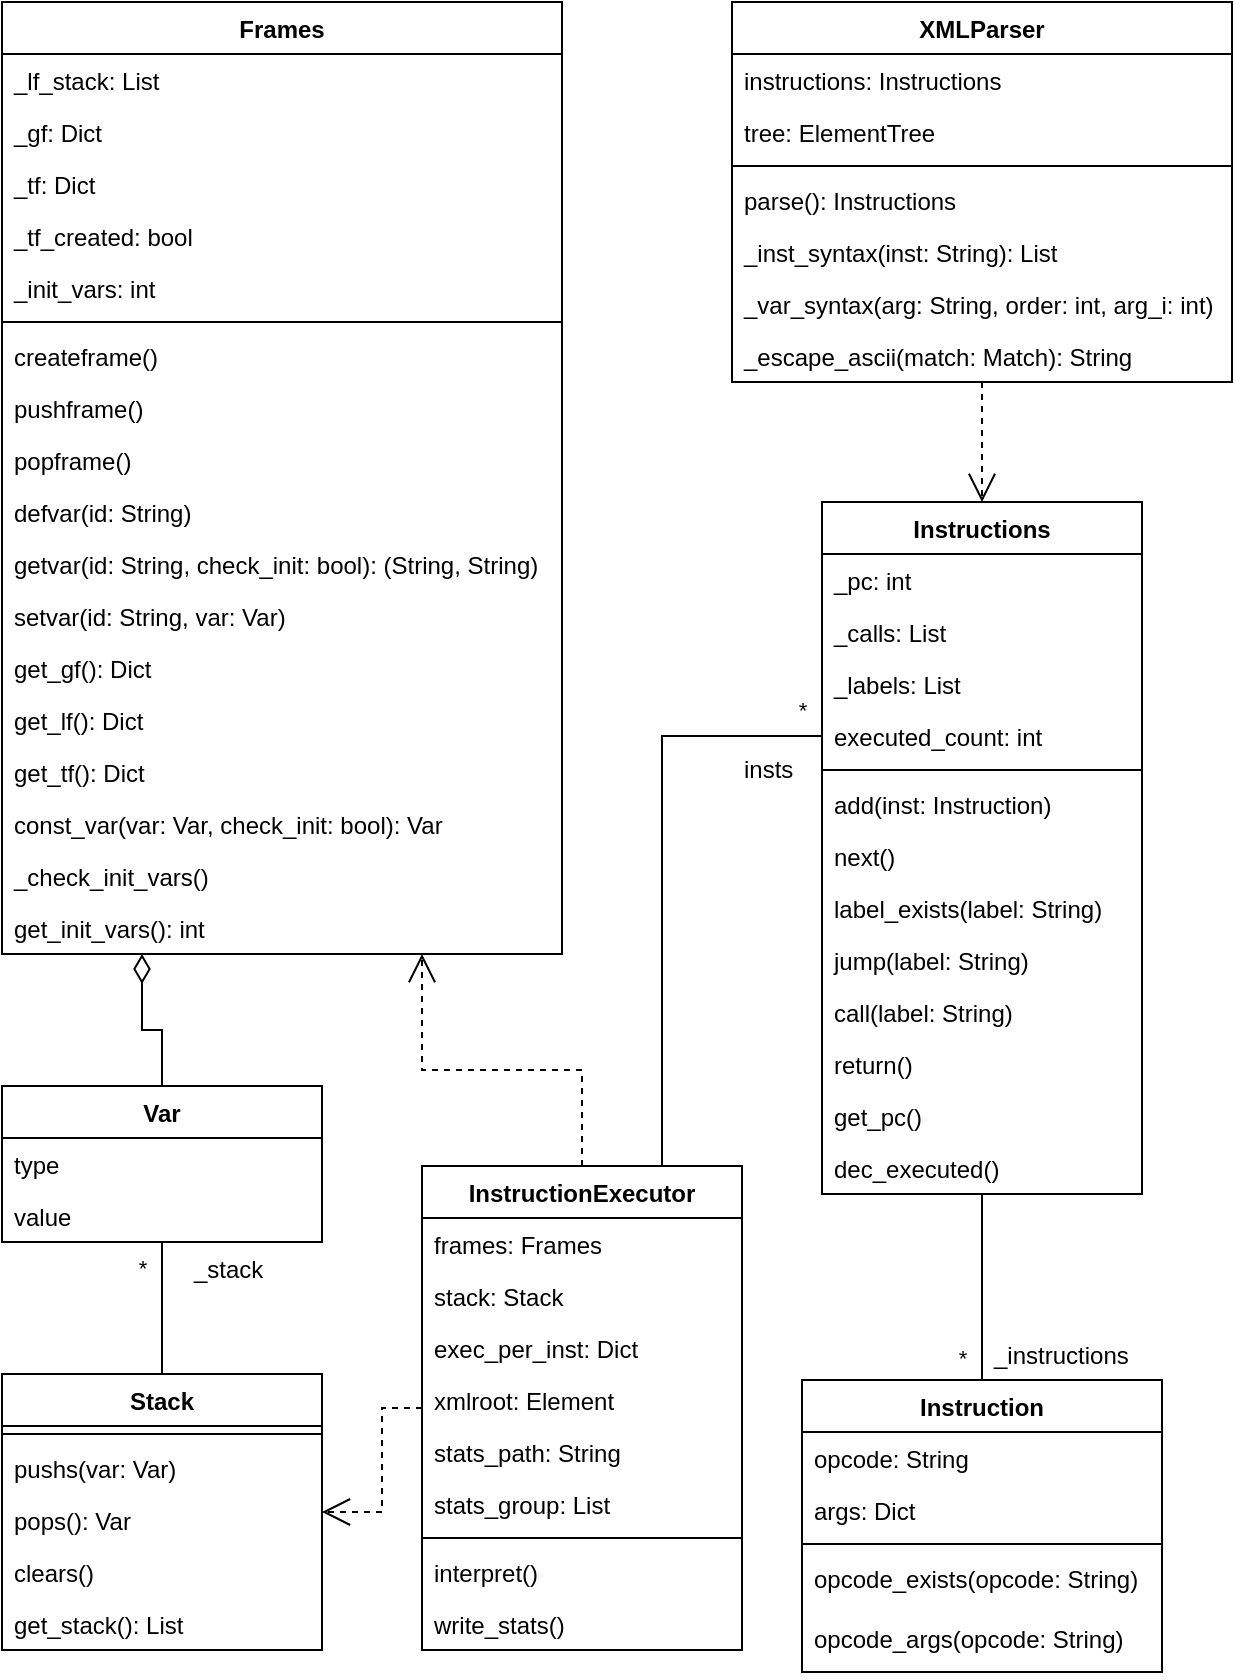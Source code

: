 <mxfile version="14.5.3" type="device"><diagram id="C5RBs43oDa-KdzZeNtuy" name="Page-1"><mxGraphModel dx="2062" dy="1141" grid="1" gridSize="10" guides="1" tooltips="1" connect="1" arrows="1" fold="1" page="1" pageScale="1" pageWidth="827" pageHeight="1169" math="0" shadow="0"><root><mxCell id="WIyWlLk6GJQsqaUBKTNV-0"/><mxCell id="WIyWlLk6GJQsqaUBKTNV-1" parent="WIyWlLk6GJQsqaUBKTNV-0"/><mxCell id="Qc2MpAsZo-DFogUPT5Le-27" value="Instructions" style="swimlane;fontStyle=1;align=center;verticalAlign=top;childLayout=stackLayout;horizontal=1;startSize=26;horizontalStack=0;resizeParent=1;resizeParentMax=0;resizeLast=0;collapsible=1;marginBottom=0;" vertex="1" parent="WIyWlLk6GJQsqaUBKTNV-1"><mxGeometry x="420" y="260" width="160" height="346" as="geometry"/></mxCell><mxCell id="Qc2MpAsZo-DFogUPT5Le-80" value="_pc: int" style="text;strokeColor=none;fillColor=none;align=left;verticalAlign=top;spacingLeft=4;spacingRight=4;overflow=hidden;rotatable=0;points=[[0,0.5],[1,0.5]];portConstraint=eastwest;" vertex="1" parent="Qc2MpAsZo-DFogUPT5Le-27"><mxGeometry y="26" width="160" height="26" as="geometry"/></mxCell><mxCell id="Qc2MpAsZo-DFogUPT5Le-79" value="_calls: List" style="text;strokeColor=none;fillColor=none;align=left;verticalAlign=top;spacingLeft=4;spacingRight=4;overflow=hidden;rotatable=0;points=[[0,0.5],[1,0.5]];portConstraint=eastwest;" vertex="1" parent="Qc2MpAsZo-DFogUPT5Le-27"><mxGeometry y="52" width="160" height="26" as="geometry"/></mxCell><mxCell id="Qc2MpAsZo-DFogUPT5Le-82" value="_labels: List" style="text;strokeColor=none;fillColor=none;align=left;verticalAlign=top;spacingLeft=4;spacingRight=4;overflow=hidden;rotatable=0;points=[[0,0.5],[1,0.5]];portConstraint=eastwest;" vertex="1" parent="Qc2MpAsZo-DFogUPT5Le-27"><mxGeometry y="78" width="160" height="26" as="geometry"/></mxCell><mxCell id="Qc2MpAsZo-DFogUPT5Le-28" value="executed_count: int" style="text;strokeColor=none;fillColor=none;align=left;verticalAlign=top;spacingLeft=4;spacingRight=4;overflow=hidden;rotatable=0;points=[[0,0.5],[1,0.5]];portConstraint=eastwest;" vertex="1" parent="Qc2MpAsZo-DFogUPT5Le-27"><mxGeometry y="104" width="160" height="26" as="geometry"/></mxCell><mxCell id="Qc2MpAsZo-DFogUPT5Le-29" value="" style="line;strokeWidth=1;fillColor=none;align=left;verticalAlign=middle;spacingTop=-1;spacingLeft=3;spacingRight=3;rotatable=0;labelPosition=right;points=[];portConstraint=eastwest;" vertex="1" parent="Qc2MpAsZo-DFogUPT5Le-27"><mxGeometry y="130" width="160" height="8" as="geometry"/></mxCell><mxCell id="Qc2MpAsZo-DFogUPT5Le-30" value="add(inst: Instruction)" style="text;strokeColor=none;fillColor=none;align=left;verticalAlign=top;spacingLeft=4;spacingRight=4;overflow=hidden;rotatable=0;points=[[0,0.5],[1,0.5]];portConstraint=eastwest;" vertex="1" parent="Qc2MpAsZo-DFogUPT5Le-27"><mxGeometry y="138" width="160" height="26" as="geometry"/></mxCell><mxCell id="Qc2MpAsZo-DFogUPT5Le-91" value="next()" style="text;strokeColor=none;fillColor=none;align=left;verticalAlign=top;spacingLeft=4;spacingRight=4;overflow=hidden;rotatable=0;points=[[0,0.5],[1,0.5]];portConstraint=eastwest;" vertex="1" parent="Qc2MpAsZo-DFogUPT5Le-27"><mxGeometry y="164" width="160" height="26" as="geometry"/></mxCell><mxCell id="Qc2MpAsZo-DFogUPT5Le-92" value="label_exists(label: String)" style="text;strokeColor=none;fillColor=none;align=left;verticalAlign=top;spacingLeft=4;spacingRight=4;overflow=hidden;rotatable=0;points=[[0,0.5],[1,0.5]];portConstraint=eastwest;" vertex="1" parent="Qc2MpAsZo-DFogUPT5Le-27"><mxGeometry y="190" width="160" height="26" as="geometry"/></mxCell><mxCell id="Qc2MpAsZo-DFogUPT5Le-93" value="jump(label: String)" style="text;strokeColor=none;fillColor=none;align=left;verticalAlign=top;spacingLeft=4;spacingRight=4;overflow=hidden;rotatable=0;points=[[0,0.5],[1,0.5]];portConstraint=eastwest;" vertex="1" parent="Qc2MpAsZo-DFogUPT5Le-27"><mxGeometry y="216" width="160" height="26" as="geometry"/></mxCell><mxCell id="Qc2MpAsZo-DFogUPT5Le-95" value="call(label: String)" style="text;strokeColor=none;fillColor=none;align=left;verticalAlign=top;spacingLeft=4;spacingRight=4;overflow=hidden;rotatable=0;points=[[0,0.5],[1,0.5]];portConstraint=eastwest;" vertex="1" parent="Qc2MpAsZo-DFogUPT5Le-27"><mxGeometry y="242" width="160" height="26" as="geometry"/></mxCell><mxCell id="Qc2MpAsZo-DFogUPT5Le-96" value="return()" style="text;strokeColor=none;fillColor=none;align=left;verticalAlign=top;spacingLeft=4;spacingRight=4;overflow=hidden;rotatable=0;points=[[0,0.5],[1,0.5]];portConstraint=eastwest;" vertex="1" parent="Qc2MpAsZo-DFogUPT5Le-27"><mxGeometry y="268" width="160" height="26" as="geometry"/></mxCell><mxCell id="Qc2MpAsZo-DFogUPT5Le-94" value="get_pc()" style="text;strokeColor=none;fillColor=none;align=left;verticalAlign=top;spacingLeft=4;spacingRight=4;overflow=hidden;rotatable=0;points=[[0,0.5],[1,0.5]];portConstraint=eastwest;" vertex="1" parent="Qc2MpAsZo-DFogUPT5Le-27"><mxGeometry y="294" width="160" height="26" as="geometry"/></mxCell><mxCell id="Qc2MpAsZo-DFogUPT5Le-97" value="dec_executed()" style="text;strokeColor=none;fillColor=none;align=left;verticalAlign=top;spacingLeft=4;spacingRight=4;overflow=hidden;rotatable=0;points=[[0,0.5],[1,0.5]];portConstraint=eastwest;" vertex="1" parent="Qc2MpAsZo-DFogUPT5Le-27"><mxGeometry y="320" width="160" height="26" as="geometry"/></mxCell><mxCell id="Qc2MpAsZo-DFogUPT5Le-31" value="Instruction" style="swimlane;fontStyle=1;align=center;verticalAlign=top;childLayout=stackLayout;horizontal=1;startSize=26;horizontalStack=0;resizeParent=1;resizeParentMax=0;resizeLast=0;collapsible=1;marginBottom=0;" vertex="1" parent="WIyWlLk6GJQsqaUBKTNV-1"><mxGeometry x="410" y="699" width="180" height="146" as="geometry"><mxRectangle x="460" y="460" width="100" height="26" as="alternateBounds"/></mxGeometry></mxCell><mxCell id="Qc2MpAsZo-DFogUPT5Le-78" value="opcode: String" style="text;strokeColor=none;fillColor=none;align=left;verticalAlign=top;spacingLeft=4;spacingRight=4;overflow=hidden;rotatable=0;points=[[0,0.5],[1,0.5]];portConstraint=eastwest;" vertex="1" parent="Qc2MpAsZo-DFogUPT5Le-31"><mxGeometry y="26" width="180" height="26" as="geometry"/></mxCell><mxCell id="Qc2MpAsZo-DFogUPT5Le-32" value="args: Dict" style="text;strokeColor=none;fillColor=none;align=left;verticalAlign=top;spacingLeft=4;spacingRight=4;overflow=hidden;rotatable=0;points=[[0,0.5],[1,0.5]];portConstraint=eastwest;" vertex="1" parent="Qc2MpAsZo-DFogUPT5Le-31"><mxGeometry y="52" width="180" height="26" as="geometry"/></mxCell><mxCell id="Qc2MpAsZo-DFogUPT5Le-33" value="" style="line;strokeWidth=1;fillColor=none;align=left;verticalAlign=middle;spacingTop=-1;spacingLeft=3;spacingRight=3;rotatable=0;labelPosition=right;points=[];portConstraint=eastwest;" vertex="1" parent="Qc2MpAsZo-DFogUPT5Le-31"><mxGeometry y="78" width="180" height="8" as="geometry"/></mxCell><mxCell id="Qc2MpAsZo-DFogUPT5Le-34" value="opcode_exists(opcode: String)" style="text;strokeColor=none;fillColor=none;align=left;verticalAlign=top;spacingLeft=4;spacingRight=4;overflow=hidden;rotatable=0;points=[[0,0.5],[1,0.5]];portConstraint=eastwest;" vertex="1" parent="Qc2MpAsZo-DFogUPT5Le-31"><mxGeometry y="86" width="180" height="30" as="geometry"/></mxCell><mxCell id="Qc2MpAsZo-DFogUPT5Le-76" value="opcode_args(opcode: String)" style="text;strokeColor=none;fillColor=none;align=left;verticalAlign=top;spacingLeft=4;spacingRight=4;overflow=hidden;rotatable=0;points=[[0,0.5],[1,0.5]];portConstraint=eastwest;" vertex="1" parent="Qc2MpAsZo-DFogUPT5Le-31"><mxGeometry y="116" width="180" height="30" as="geometry"/></mxCell><mxCell id="Qc2MpAsZo-DFogUPT5Le-155" style="edgeStyle=orthogonalEdgeStyle;rounded=0;orthogonalLoop=1;jettySize=auto;html=1;entryX=1;entryY=0.5;entryDx=0;entryDy=0;startArrow=none;startFill=0;startSize=12;endArrow=open;endFill=0;endSize=12;dashed=1;" edge="1" parent="WIyWlLk6GJQsqaUBKTNV-1" source="Qc2MpAsZo-DFogUPT5Le-35" target="Qc2MpAsZo-DFogUPT5Le-47"><mxGeometry relative="1" as="geometry"/></mxCell><mxCell id="Qc2MpAsZo-DFogUPT5Le-156" style="edgeStyle=orthogonalEdgeStyle;rounded=0;orthogonalLoop=1;jettySize=auto;html=1;entryX=0.75;entryY=1;entryDx=0;entryDy=0;dashed=1;startArrow=none;startFill=0;endArrow=open;endFill=0;endSize=12;" edge="1" parent="WIyWlLk6GJQsqaUBKTNV-1" source="Qc2MpAsZo-DFogUPT5Le-35" target="Qc2MpAsZo-DFogUPT5Le-43"><mxGeometry relative="1" as="geometry"/></mxCell><mxCell id="Qc2MpAsZo-DFogUPT5Le-35" value="InstructionExecutor" style="swimlane;fontStyle=1;align=center;verticalAlign=top;childLayout=stackLayout;horizontal=1;startSize=26;horizontalStack=0;resizeParent=1;resizeParentMax=0;resizeLast=0;collapsible=1;marginBottom=0;" vertex="1" parent="WIyWlLk6GJQsqaUBKTNV-1"><mxGeometry x="220" y="592" width="160" height="242" as="geometry"/></mxCell><mxCell id="Qc2MpAsZo-DFogUPT5Le-136" value="frames: Frames" style="text;strokeColor=none;fillColor=none;align=left;verticalAlign=top;spacingLeft=4;spacingRight=4;overflow=hidden;rotatable=0;points=[[0,0.5],[1,0.5]];portConstraint=eastwest;" vertex="1" parent="Qc2MpAsZo-DFogUPT5Le-35"><mxGeometry y="26" width="160" height="26" as="geometry"/></mxCell><mxCell id="Qc2MpAsZo-DFogUPT5Le-137" value="stack: Stack" style="text;strokeColor=none;fillColor=none;align=left;verticalAlign=top;spacingLeft=4;spacingRight=4;overflow=hidden;rotatable=0;points=[[0,0.5],[1,0.5]];portConstraint=eastwest;" vertex="1" parent="Qc2MpAsZo-DFogUPT5Le-35"><mxGeometry y="52" width="160" height="26" as="geometry"/></mxCell><mxCell id="Qc2MpAsZo-DFogUPT5Le-138" value="exec_per_inst: Dict" style="text;strokeColor=none;fillColor=none;align=left;verticalAlign=top;spacingLeft=4;spacingRight=4;overflow=hidden;rotatable=0;points=[[0,0.5],[1,0.5]];portConstraint=eastwest;" vertex="1" parent="Qc2MpAsZo-DFogUPT5Le-35"><mxGeometry y="78" width="160" height="26" as="geometry"/></mxCell><mxCell id="Qc2MpAsZo-DFogUPT5Le-139" value="xmlroot: Element" style="text;strokeColor=none;fillColor=none;align=left;verticalAlign=top;spacingLeft=4;spacingRight=4;overflow=hidden;rotatable=0;points=[[0,0.5],[1,0.5]];portConstraint=eastwest;" vertex="1" parent="Qc2MpAsZo-DFogUPT5Le-35"><mxGeometry y="104" width="160" height="26" as="geometry"/></mxCell><mxCell id="Qc2MpAsZo-DFogUPT5Le-140" value="stats_path: String" style="text;strokeColor=none;fillColor=none;align=left;verticalAlign=top;spacingLeft=4;spacingRight=4;overflow=hidden;rotatable=0;points=[[0,0.5],[1,0.5]];portConstraint=eastwest;" vertex="1" parent="Qc2MpAsZo-DFogUPT5Le-35"><mxGeometry y="130" width="160" height="26" as="geometry"/></mxCell><mxCell id="Qc2MpAsZo-DFogUPT5Le-142" value="stats_group: List" style="text;strokeColor=none;fillColor=none;align=left;verticalAlign=top;spacingLeft=4;spacingRight=4;overflow=hidden;rotatable=0;points=[[0,0.5],[1,0.5]];portConstraint=eastwest;" vertex="1" parent="Qc2MpAsZo-DFogUPT5Le-35"><mxGeometry y="156" width="160" height="26" as="geometry"/></mxCell><mxCell id="Qc2MpAsZo-DFogUPT5Le-37" value="" style="line;strokeWidth=1;fillColor=none;align=left;verticalAlign=middle;spacingTop=-1;spacingLeft=3;spacingRight=3;rotatable=0;labelPosition=right;points=[];portConstraint=eastwest;" vertex="1" parent="Qc2MpAsZo-DFogUPT5Le-35"><mxGeometry y="182" width="160" height="8" as="geometry"/></mxCell><mxCell id="Qc2MpAsZo-DFogUPT5Le-38" value="interpret()" style="text;strokeColor=none;fillColor=none;align=left;verticalAlign=top;spacingLeft=4;spacingRight=4;overflow=hidden;rotatable=0;points=[[0,0.5],[1,0.5]];portConstraint=eastwest;" vertex="1" parent="Qc2MpAsZo-DFogUPT5Le-35"><mxGeometry y="190" width="160" height="26" as="geometry"/></mxCell><mxCell id="Qc2MpAsZo-DFogUPT5Le-153" value="write_stats()" style="text;strokeColor=none;fillColor=none;align=left;verticalAlign=top;spacingLeft=4;spacingRight=4;overflow=hidden;rotatable=0;points=[[0,0.5],[1,0.5]];portConstraint=eastwest;" vertex="1" parent="Qc2MpAsZo-DFogUPT5Le-35"><mxGeometry y="216" width="160" height="26" as="geometry"/></mxCell><mxCell id="Qc2MpAsZo-DFogUPT5Le-135" style="edgeStyle=orthogonalEdgeStyle;rounded=0;orthogonalLoop=1;jettySize=auto;html=1;entryX=0.5;entryY=0;entryDx=0;entryDy=0;startArrow=none;startFill=0;startSize=12;endArrow=none;endFill=0;endSize=12;" edge="1" parent="WIyWlLk6GJQsqaUBKTNV-1" source="Qc2MpAsZo-DFogUPT5Le-39" target="Qc2MpAsZo-DFogUPT5Le-47"><mxGeometry relative="1" as="geometry"/></mxCell><mxCell id="Qc2MpAsZo-DFogUPT5Le-171" value="*" style="edgeLabel;html=1;align=center;verticalAlign=middle;resizable=0;points=[];" vertex="1" connectable="0" parent="Qc2MpAsZo-DFogUPT5Le-135"><mxGeometry x="-0.764" y="-1" relative="1" as="geometry"><mxPoint x="-9" y="5" as="offset"/></mxGeometry></mxCell><mxCell id="Qc2MpAsZo-DFogUPT5Le-39" value="Var" style="swimlane;fontStyle=1;align=center;verticalAlign=top;childLayout=stackLayout;horizontal=1;startSize=26;horizontalStack=0;resizeParent=1;resizeParentMax=0;resizeLast=0;collapsible=1;marginBottom=0;" vertex="1" parent="WIyWlLk6GJQsqaUBKTNV-1"><mxGeometry x="10" y="552" width="160" height="78" as="geometry"/></mxCell><mxCell id="Qc2MpAsZo-DFogUPT5Le-40" value="type" style="text;strokeColor=none;fillColor=none;align=left;verticalAlign=top;spacingLeft=4;spacingRight=4;overflow=hidden;rotatable=0;points=[[0,0.5],[1,0.5]];portConstraint=eastwest;" vertex="1" parent="Qc2MpAsZo-DFogUPT5Le-39"><mxGeometry y="26" width="160" height="26" as="geometry"/></mxCell><mxCell id="Qc2MpAsZo-DFogUPT5Le-99" value="value" style="text;strokeColor=none;fillColor=none;align=left;verticalAlign=top;spacingLeft=4;spacingRight=4;overflow=hidden;rotatable=0;points=[[0,0.5],[1,0.5]];portConstraint=eastwest;" vertex="1" parent="Qc2MpAsZo-DFogUPT5Le-39"><mxGeometry y="52" width="160" height="26" as="geometry"/></mxCell><mxCell id="Qc2MpAsZo-DFogUPT5Le-43" value="Frames" style="swimlane;fontStyle=1;align=center;verticalAlign=top;childLayout=stackLayout;horizontal=1;startSize=26;horizontalStack=0;resizeParent=1;resizeParentMax=0;resizeLast=0;collapsible=1;marginBottom=0;" vertex="1" parent="WIyWlLk6GJQsqaUBKTNV-1"><mxGeometry x="10" y="10" width="280" height="476" as="geometry"/></mxCell><mxCell id="Qc2MpAsZo-DFogUPT5Le-44" value="_lf_stack: List" style="text;strokeColor=none;fillColor=none;align=left;verticalAlign=top;spacingLeft=4;spacingRight=4;overflow=hidden;rotatable=0;points=[[0,0.5],[1,0.5]];portConstraint=eastwest;" vertex="1" parent="Qc2MpAsZo-DFogUPT5Le-43"><mxGeometry y="26" width="280" height="26" as="geometry"/></mxCell><mxCell id="Qc2MpAsZo-DFogUPT5Le-100" value="_gf: Dict" style="text;strokeColor=none;fillColor=none;align=left;verticalAlign=top;spacingLeft=4;spacingRight=4;overflow=hidden;rotatable=0;points=[[0,0.5],[1,0.5]];portConstraint=eastwest;" vertex="1" parent="Qc2MpAsZo-DFogUPT5Le-43"><mxGeometry y="52" width="280" height="26" as="geometry"/></mxCell><mxCell id="Qc2MpAsZo-DFogUPT5Le-101" value="_tf: Dict" style="text;strokeColor=none;fillColor=none;align=left;verticalAlign=top;spacingLeft=4;spacingRight=4;overflow=hidden;rotatable=0;points=[[0,0.5],[1,0.5]];portConstraint=eastwest;" vertex="1" parent="Qc2MpAsZo-DFogUPT5Le-43"><mxGeometry y="78" width="280" height="26" as="geometry"/></mxCell><mxCell id="Qc2MpAsZo-DFogUPT5Le-103" value="_tf_created: bool" style="text;strokeColor=none;fillColor=none;align=left;verticalAlign=top;spacingLeft=4;spacingRight=4;overflow=hidden;rotatable=0;points=[[0,0.5],[1,0.5]];portConstraint=eastwest;" vertex="1" parent="Qc2MpAsZo-DFogUPT5Le-43"><mxGeometry y="104" width="280" height="26" as="geometry"/></mxCell><mxCell id="Qc2MpAsZo-DFogUPT5Le-104" value="_init_vars: int" style="text;strokeColor=none;fillColor=none;align=left;verticalAlign=top;spacingLeft=4;spacingRight=4;overflow=hidden;rotatable=0;points=[[0,0.5],[1,0.5]];portConstraint=eastwest;" vertex="1" parent="Qc2MpAsZo-DFogUPT5Le-43"><mxGeometry y="130" width="280" height="26" as="geometry"/></mxCell><mxCell id="Qc2MpAsZo-DFogUPT5Le-45" value="" style="line;strokeWidth=1;fillColor=none;align=left;verticalAlign=middle;spacingTop=-1;spacingLeft=3;spacingRight=3;rotatable=0;labelPosition=right;points=[];portConstraint=eastwest;" vertex="1" parent="Qc2MpAsZo-DFogUPT5Le-43"><mxGeometry y="156" width="280" height="8" as="geometry"/></mxCell><mxCell id="Qc2MpAsZo-DFogUPT5Le-46" value="createframe()" style="text;strokeColor=none;fillColor=none;align=left;verticalAlign=top;spacingLeft=4;spacingRight=4;overflow=hidden;rotatable=0;points=[[0,0.5],[1,0.5]];portConstraint=eastwest;" vertex="1" parent="Qc2MpAsZo-DFogUPT5Le-43"><mxGeometry y="164" width="280" height="26" as="geometry"/></mxCell><mxCell id="Qc2MpAsZo-DFogUPT5Le-105" value="pushframe()" style="text;strokeColor=none;fillColor=none;align=left;verticalAlign=top;spacingLeft=4;spacingRight=4;overflow=hidden;rotatable=0;points=[[0,0.5],[1,0.5]];portConstraint=eastwest;" vertex="1" parent="Qc2MpAsZo-DFogUPT5Le-43"><mxGeometry y="190" width="280" height="26" as="geometry"/></mxCell><mxCell id="Qc2MpAsZo-DFogUPT5Le-106" value="popframe()" style="text;strokeColor=none;fillColor=none;align=left;verticalAlign=top;spacingLeft=4;spacingRight=4;overflow=hidden;rotatable=0;points=[[0,0.5],[1,0.5]];portConstraint=eastwest;" vertex="1" parent="Qc2MpAsZo-DFogUPT5Le-43"><mxGeometry y="216" width="280" height="26" as="geometry"/></mxCell><mxCell id="Qc2MpAsZo-DFogUPT5Le-107" value="defvar(id: String)" style="text;strokeColor=none;fillColor=none;align=left;verticalAlign=top;spacingLeft=4;spacingRight=4;overflow=hidden;rotatable=0;points=[[0,0.5],[1,0.5]];portConstraint=eastwest;" vertex="1" parent="Qc2MpAsZo-DFogUPT5Le-43"><mxGeometry y="242" width="280" height="26" as="geometry"/></mxCell><mxCell id="Qc2MpAsZo-DFogUPT5Le-108" value="getvar(id: String, check_init: bool): (String, String)" style="text;strokeColor=none;fillColor=none;align=left;verticalAlign=top;spacingLeft=4;spacingRight=4;overflow=hidden;rotatable=0;points=[[0,0.5],[1,0.5]];portConstraint=eastwest;" vertex="1" parent="Qc2MpAsZo-DFogUPT5Le-43"><mxGeometry y="268" width="280" height="26" as="geometry"/></mxCell><mxCell id="Qc2MpAsZo-DFogUPT5Le-109" value="setvar(id: String, var: Var)" style="text;strokeColor=none;fillColor=none;align=left;verticalAlign=top;spacingLeft=4;spacingRight=4;overflow=hidden;rotatable=0;points=[[0,0.5],[1,0.5]];portConstraint=eastwest;" vertex="1" parent="Qc2MpAsZo-DFogUPT5Le-43"><mxGeometry y="294" width="280" height="26" as="geometry"/></mxCell><mxCell id="Qc2MpAsZo-DFogUPT5Le-123" value="get_gf(): Dict" style="text;strokeColor=none;fillColor=none;align=left;verticalAlign=top;spacingLeft=4;spacingRight=4;overflow=hidden;rotatable=0;points=[[0,0.5],[1,0.5]];portConstraint=eastwest;" vertex="1" parent="Qc2MpAsZo-DFogUPT5Le-43"><mxGeometry y="320" width="280" height="26" as="geometry"/></mxCell><mxCell id="Qc2MpAsZo-DFogUPT5Le-124" value="get_lf(): Dict" style="text;strokeColor=none;fillColor=none;align=left;verticalAlign=top;spacingLeft=4;spacingRight=4;overflow=hidden;rotatable=0;points=[[0,0.5],[1,0.5]];portConstraint=eastwest;" vertex="1" parent="Qc2MpAsZo-DFogUPT5Le-43"><mxGeometry y="346" width="280" height="26" as="geometry"/></mxCell><mxCell id="Qc2MpAsZo-DFogUPT5Le-126" value="get_tf(): Dict" style="text;strokeColor=none;fillColor=none;align=left;verticalAlign=top;spacingLeft=4;spacingRight=4;overflow=hidden;rotatable=0;points=[[0,0.5],[1,0.5]];portConstraint=eastwest;" vertex="1" parent="Qc2MpAsZo-DFogUPT5Le-43"><mxGeometry y="372" width="280" height="26" as="geometry"/></mxCell><mxCell id="Qc2MpAsZo-DFogUPT5Le-127" value="const_var(var: Var, check_init: bool): Var" style="text;strokeColor=none;fillColor=none;align=left;verticalAlign=top;spacingLeft=4;spacingRight=4;overflow=hidden;rotatable=0;points=[[0,0.5],[1,0.5]];portConstraint=eastwest;" vertex="1" parent="Qc2MpAsZo-DFogUPT5Le-43"><mxGeometry y="398" width="280" height="26" as="geometry"/></mxCell><mxCell id="Qc2MpAsZo-DFogUPT5Le-128" value="_check_init_vars()" style="text;strokeColor=none;fillColor=none;align=left;verticalAlign=top;spacingLeft=4;spacingRight=4;overflow=hidden;rotatable=0;points=[[0,0.5],[1,0.5]];portConstraint=eastwest;" vertex="1" parent="Qc2MpAsZo-DFogUPT5Le-43"><mxGeometry y="424" width="280" height="26" as="geometry"/></mxCell><mxCell id="Qc2MpAsZo-DFogUPT5Le-129" value="get_init_vars(): int" style="text;strokeColor=none;fillColor=none;align=left;verticalAlign=top;spacingLeft=4;spacingRight=4;overflow=hidden;rotatable=0;points=[[0,0.5],[1,0.5]];portConstraint=eastwest;" vertex="1" parent="Qc2MpAsZo-DFogUPT5Le-43"><mxGeometry y="450" width="280" height="26" as="geometry"/></mxCell><mxCell id="Qc2MpAsZo-DFogUPT5Le-47" value="Stack" style="swimlane;fontStyle=1;align=center;verticalAlign=top;childLayout=stackLayout;horizontal=1;startSize=26;horizontalStack=0;resizeParent=1;resizeParentMax=0;resizeLast=0;collapsible=1;marginBottom=0;" vertex="1" parent="WIyWlLk6GJQsqaUBKTNV-1"><mxGeometry x="10" y="696" width="160" height="138" as="geometry"/></mxCell><mxCell id="Qc2MpAsZo-DFogUPT5Le-49" value="" style="line;strokeWidth=1;fillColor=none;align=left;verticalAlign=middle;spacingTop=-1;spacingLeft=3;spacingRight=3;rotatable=0;labelPosition=right;points=[];portConstraint=eastwest;" vertex="1" parent="Qc2MpAsZo-DFogUPT5Le-47"><mxGeometry y="26" width="160" height="8" as="geometry"/></mxCell><mxCell id="Qc2MpAsZo-DFogUPT5Le-50" value="pushs(var: Var)" style="text;strokeColor=none;fillColor=none;align=left;verticalAlign=top;spacingLeft=4;spacingRight=4;overflow=hidden;rotatable=0;points=[[0,0.5],[1,0.5]];portConstraint=eastwest;" vertex="1" parent="Qc2MpAsZo-DFogUPT5Le-47"><mxGeometry y="34" width="160" height="26" as="geometry"/></mxCell><mxCell id="Qc2MpAsZo-DFogUPT5Le-132" value="pops(): Var" style="text;strokeColor=none;fillColor=none;align=left;verticalAlign=top;spacingLeft=4;spacingRight=4;overflow=hidden;rotatable=0;points=[[0,0.5],[1,0.5]];portConstraint=eastwest;" vertex="1" parent="Qc2MpAsZo-DFogUPT5Le-47"><mxGeometry y="60" width="160" height="26" as="geometry"/></mxCell><mxCell id="Qc2MpAsZo-DFogUPT5Le-133" value="clears()" style="text;strokeColor=none;fillColor=none;align=left;verticalAlign=top;spacingLeft=4;spacingRight=4;overflow=hidden;rotatable=0;points=[[0,0.5],[1,0.5]];portConstraint=eastwest;" vertex="1" parent="Qc2MpAsZo-DFogUPT5Le-47"><mxGeometry y="86" width="160" height="26" as="geometry"/></mxCell><mxCell id="Qc2MpAsZo-DFogUPT5Le-134" value="get_stack(): List" style="text;strokeColor=none;fillColor=none;align=left;verticalAlign=top;spacingLeft=4;spacingRight=4;overflow=hidden;rotatable=0;points=[[0,0.5],[1,0.5]];portConstraint=eastwest;" vertex="1" parent="Qc2MpAsZo-DFogUPT5Le-47"><mxGeometry y="112" width="160" height="26" as="geometry"/></mxCell><mxCell id="Qc2MpAsZo-DFogUPT5Le-165" style="edgeStyle=orthogonalEdgeStyle;rounded=0;orthogonalLoop=1;jettySize=auto;html=1;entryX=0.5;entryY=0;entryDx=0;entryDy=0;dashed=1;startArrow=none;startFill=0;endArrow=open;endFill=0;endSize=12;" edge="1" parent="WIyWlLk6GJQsqaUBKTNV-1" source="Qc2MpAsZo-DFogUPT5Le-51" target="Qc2MpAsZo-DFogUPT5Le-27"><mxGeometry relative="1" as="geometry"/></mxCell><mxCell id="Qc2MpAsZo-DFogUPT5Le-51" value="XMLParser" style="swimlane;fontStyle=1;align=center;verticalAlign=top;childLayout=stackLayout;horizontal=1;startSize=26;horizontalStack=0;resizeParent=1;resizeParentMax=0;resizeLast=0;collapsible=1;marginBottom=0;" vertex="1" parent="WIyWlLk6GJQsqaUBKTNV-1"><mxGeometry x="375" y="10" width="250" height="190" as="geometry"/></mxCell><mxCell id="Qc2MpAsZo-DFogUPT5Le-52" value="instructions: Instructions" style="text;strokeColor=none;fillColor=none;align=left;verticalAlign=top;spacingLeft=4;spacingRight=4;overflow=hidden;rotatable=0;points=[[0,0.5],[1,0.5]];portConstraint=eastwest;" vertex="1" parent="Qc2MpAsZo-DFogUPT5Le-51"><mxGeometry y="26" width="250" height="26" as="geometry"/></mxCell><mxCell id="Qc2MpAsZo-DFogUPT5Le-159" value="tree: ElementTree" style="text;strokeColor=none;fillColor=none;align=left;verticalAlign=top;spacingLeft=4;spacingRight=4;overflow=hidden;rotatable=0;points=[[0,0.5],[1,0.5]];portConstraint=eastwest;" vertex="1" parent="Qc2MpAsZo-DFogUPT5Le-51"><mxGeometry y="52" width="250" height="26" as="geometry"/></mxCell><mxCell id="Qc2MpAsZo-DFogUPT5Le-53" value="" style="line;strokeWidth=1;fillColor=none;align=left;verticalAlign=middle;spacingTop=-1;spacingLeft=3;spacingRight=3;rotatable=0;labelPosition=right;points=[];portConstraint=eastwest;" vertex="1" parent="Qc2MpAsZo-DFogUPT5Le-51"><mxGeometry y="78" width="250" height="8" as="geometry"/></mxCell><mxCell id="Qc2MpAsZo-DFogUPT5Le-54" value="parse(): Instructions" style="text;strokeColor=none;fillColor=none;align=left;verticalAlign=top;spacingLeft=4;spacingRight=4;overflow=hidden;rotatable=0;points=[[0,0.5],[1,0.5]];portConstraint=eastwest;" vertex="1" parent="Qc2MpAsZo-DFogUPT5Le-51"><mxGeometry y="86" width="250" height="26" as="geometry"/></mxCell><mxCell id="Qc2MpAsZo-DFogUPT5Le-160" value="_inst_syntax(inst: String): List" style="text;strokeColor=none;fillColor=none;align=left;verticalAlign=top;spacingLeft=4;spacingRight=4;overflow=hidden;rotatable=0;points=[[0,0.5],[1,0.5]];portConstraint=eastwest;" vertex="1" parent="Qc2MpAsZo-DFogUPT5Le-51"><mxGeometry y="112" width="250" height="26" as="geometry"/></mxCell><mxCell id="Qc2MpAsZo-DFogUPT5Le-161" value="_var_syntax(arg: String, order: int, arg_i: int)" style="text;strokeColor=none;fillColor=none;align=left;verticalAlign=top;spacingLeft=4;spacingRight=4;overflow=hidden;rotatable=0;points=[[0,0.5],[1,0.5]];portConstraint=eastwest;" vertex="1" parent="Qc2MpAsZo-DFogUPT5Le-51"><mxGeometry y="138" width="250" height="26" as="geometry"/></mxCell><mxCell id="Qc2MpAsZo-DFogUPT5Le-162" value="_escape_ascii(match: Match): String" style="text;strokeColor=none;fillColor=none;align=left;verticalAlign=top;spacingLeft=4;spacingRight=4;overflow=hidden;rotatable=0;points=[[0,0.5],[1,0.5]];portConstraint=eastwest;" vertex="1" parent="Qc2MpAsZo-DFogUPT5Le-51"><mxGeometry y="164" width="250" height="26" as="geometry"/></mxCell><mxCell id="Qc2MpAsZo-DFogUPT5Le-98" style="edgeStyle=orthogonalEdgeStyle;rounded=0;orthogonalLoop=1;jettySize=auto;html=1;entryX=0.5;entryY=0;entryDx=0;entryDy=0;startArrow=none;startFill=0;endSize=12;startSize=12;endArrow=none;endFill=0;exitX=0.5;exitY=1;exitDx=0;exitDy=0;" edge="1" parent="WIyWlLk6GJQsqaUBKTNV-1" source="Qc2MpAsZo-DFogUPT5Le-27" target="Qc2MpAsZo-DFogUPT5Le-31"><mxGeometry relative="1" as="geometry"/></mxCell><mxCell id="Qc2MpAsZo-DFogUPT5Le-168" value="*" style="edgeLabel;html=1;align=center;verticalAlign=middle;resizable=0;points=[];" vertex="1" connectable="0" parent="Qc2MpAsZo-DFogUPT5Le-98"><mxGeometry x="0.871" y="1" relative="1" as="geometry"><mxPoint x="-11" y="-5" as="offset"/></mxGeometry></mxCell><mxCell id="Qc2MpAsZo-DFogUPT5Le-130" style="edgeStyle=orthogonalEdgeStyle;rounded=0;orthogonalLoop=1;jettySize=auto;html=1;entryX=0.5;entryY=0;entryDx=0;entryDy=0;startArrow=diamondThin;startFill=0;startSize=12;endArrow=none;endFill=0;endSize=12;exitX=0.25;exitY=1;exitDx=0;exitDy=0;" edge="1" parent="WIyWlLk6GJQsqaUBKTNV-1" source="Qc2MpAsZo-DFogUPT5Le-43" target="Qc2MpAsZo-DFogUPT5Le-39"><mxGeometry relative="1" as="geometry"><mxPoint x="120" y="510" as="sourcePoint"/></mxGeometry></mxCell><mxCell id="Qc2MpAsZo-DFogUPT5Le-164" style="edgeStyle=orthogonalEdgeStyle;rounded=0;orthogonalLoop=1;jettySize=auto;html=1;entryX=0;entryY=0.5;entryDx=0;entryDy=0;startArrow=none;startFill=0;endArrow=none;endFill=0;endSize=12;exitX=0.75;exitY=0;exitDx=0;exitDy=0;" edge="1" parent="WIyWlLk6GJQsqaUBKTNV-1" source="Qc2MpAsZo-DFogUPT5Le-35" target="Qc2MpAsZo-DFogUPT5Le-28"><mxGeometry relative="1" as="geometry"/></mxCell><mxCell id="Qc2MpAsZo-DFogUPT5Le-167" value="*" style="edgeLabel;html=1;align=center;verticalAlign=middle;resizable=0;points=[];" vertex="1" connectable="0" parent="Qc2MpAsZo-DFogUPT5Le-164"><mxGeometry x="0.72" y="1" relative="1" as="geometry"><mxPoint x="31" y="-12" as="offset"/></mxGeometry></mxCell><mxCell id="Qc2MpAsZo-DFogUPT5Le-36" value="insts" style="text;strokeColor=none;fillColor=none;align=left;verticalAlign=top;spacingLeft=4;spacingRight=4;overflow=hidden;rotatable=0;points=[[0,0.5],[1,0.5]];portConstraint=eastwest;" vertex="1" parent="WIyWlLk6GJQsqaUBKTNV-1"><mxGeometry x="375" y="380" width="40" height="26" as="geometry"/></mxCell><mxCell id="Qc2MpAsZo-DFogUPT5Le-81" value="_instructions" style="text;strokeColor=none;fillColor=none;align=left;verticalAlign=top;spacingLeft=4;spacingRight=4;overflow=hidden;rotatable=0;points=[[0,0.5],[1,0.5]];portConstraint=eastwest;" vertex="1" parent="WIyWlLk6GJQsqaUBKTNV-1"><mxGeometry x="500" y="673" width="80" height="26" as="geometry"/></mxCell><mxCell id="Qc2MpAsZo-DFogUPT5Le-48" value="_stack" style="text;strokeColor=none;fillColor=none;align=left;verticalAlign=top;spacingLeft=4;spacingRight=4;overflow=hidden;rotatable=0;points=[[0,0.5],[1,0.5]];portConstraint=eastwest;" vertex="1" parent="WIyWlLk6GJQsqaUBKTNV-1"><mxGeometry x="100" y="630" width="50" height="26" as="geometry"/></mxCell></root></mxGraphModel></diagram></mxfile>